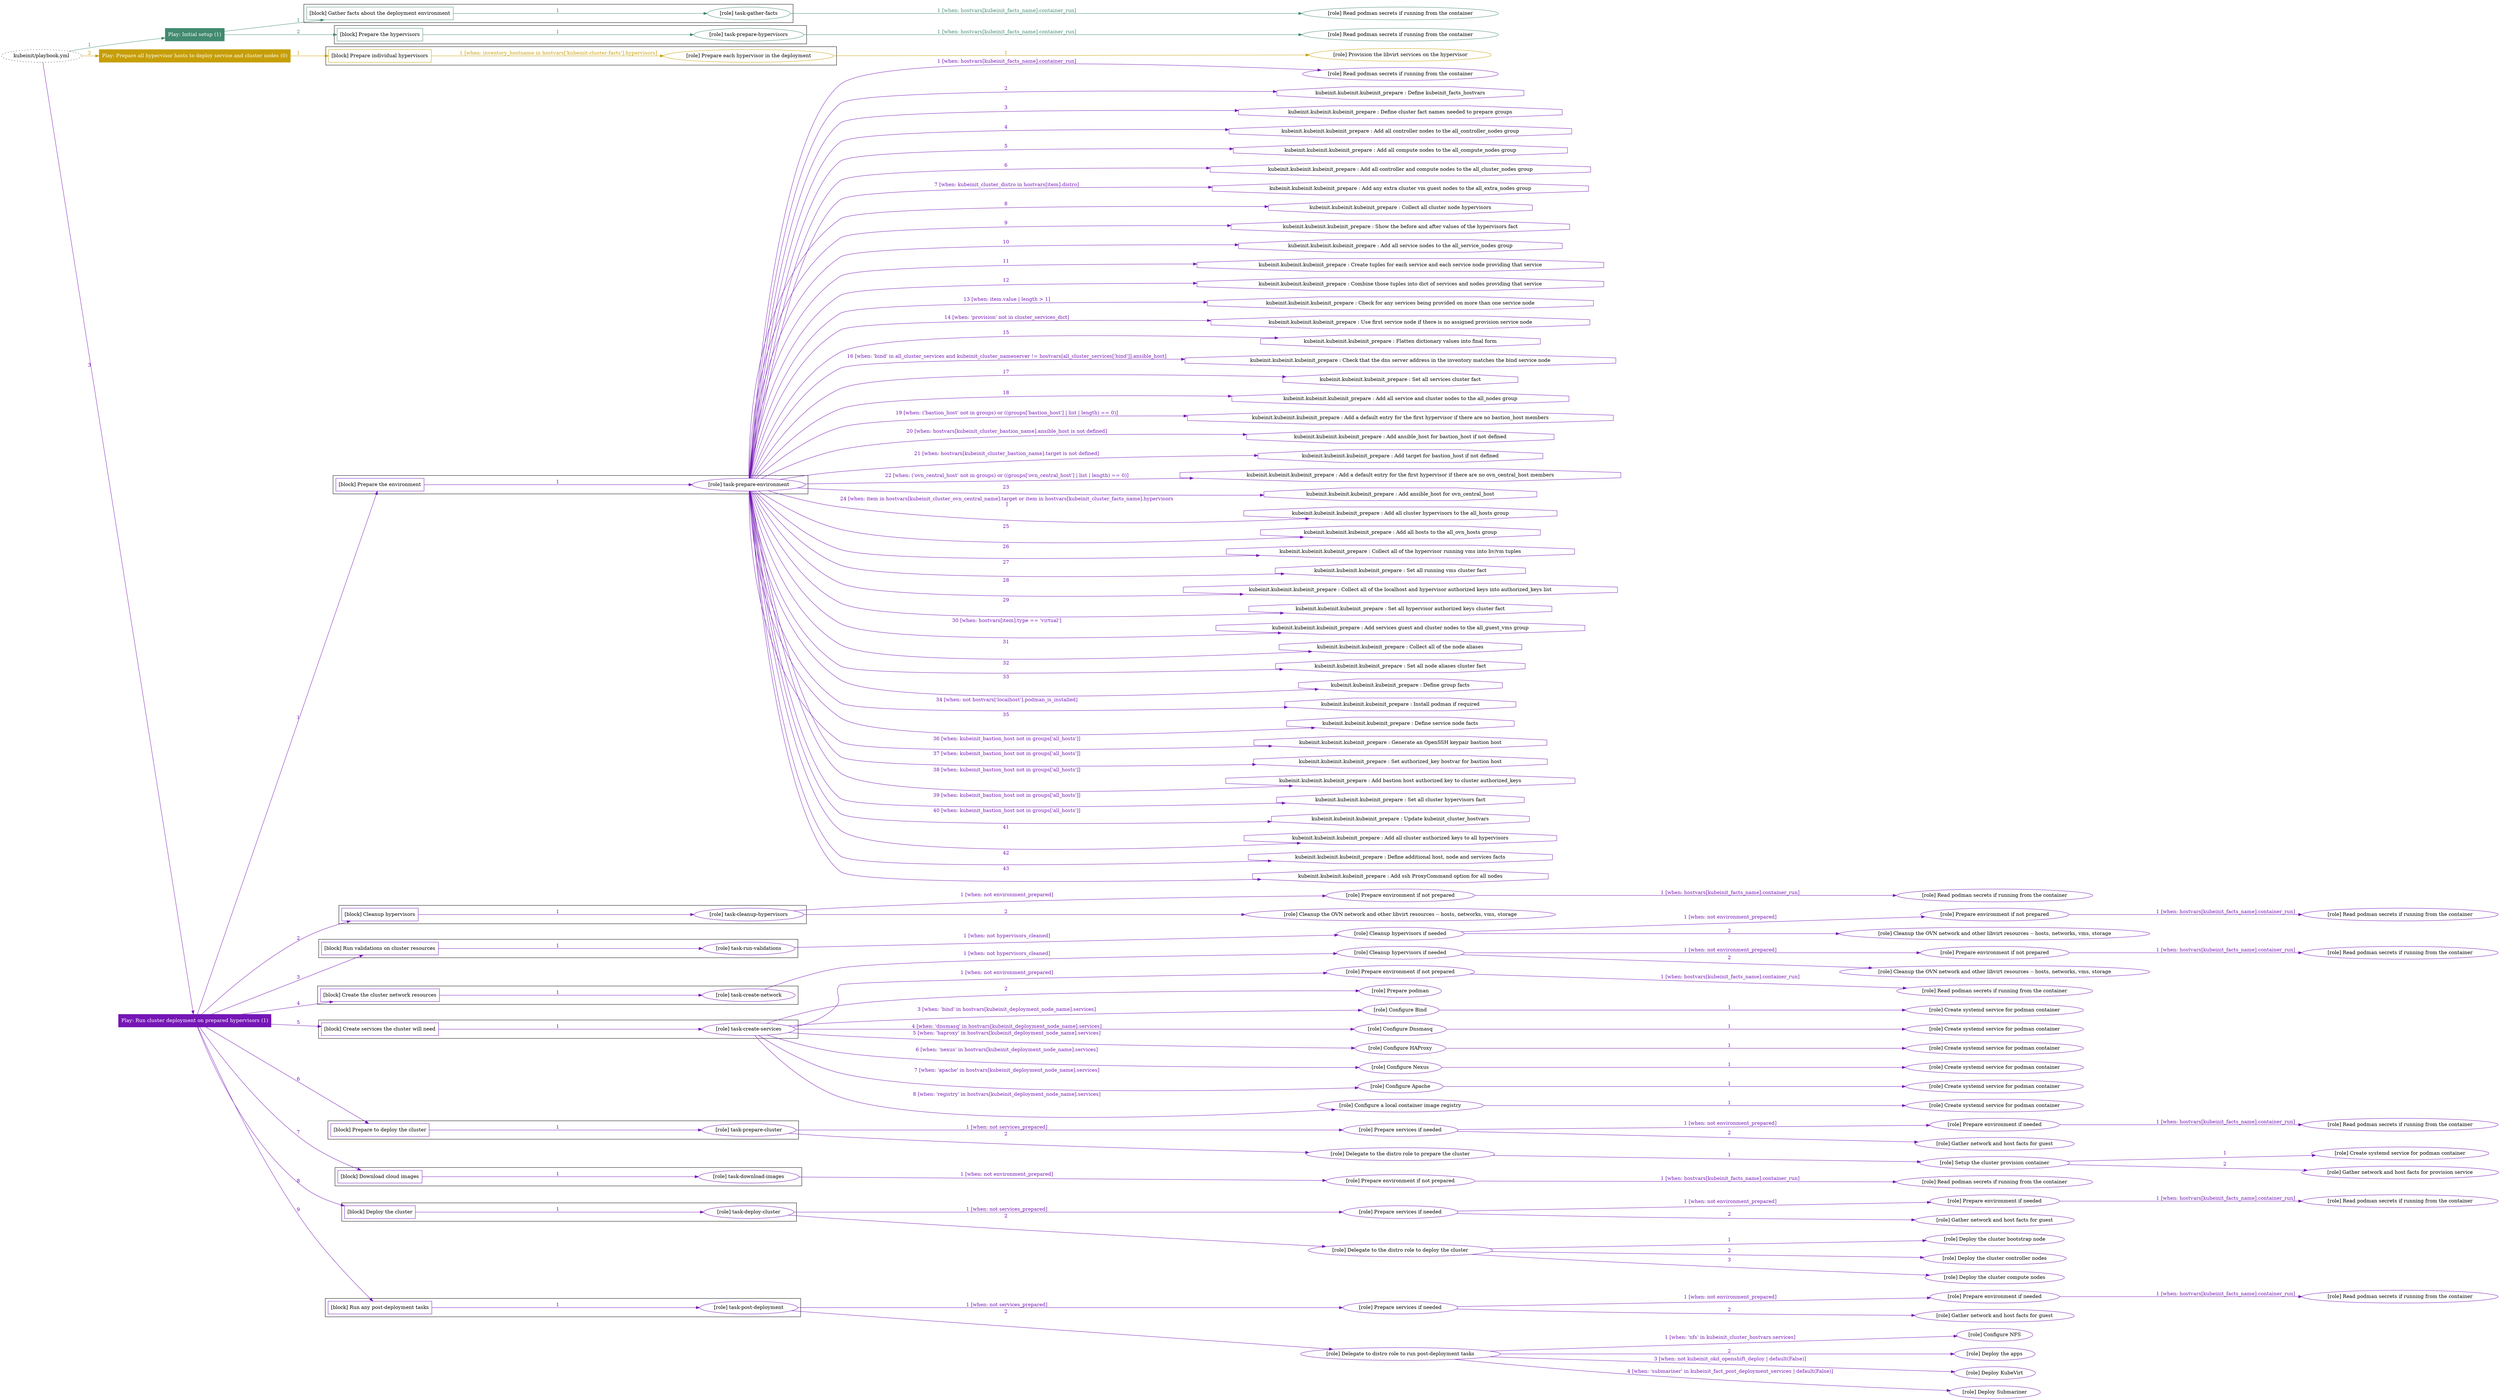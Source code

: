 digraph {
	graph [concentrate=true ordering=in rankdir=LR ratio=fill]
	edge [esep=5 sep=10]
	"kubeinit/playbook.yml" [id=root_node style=dotted]
	play_ccdac70e [label="Play: Initial setup (1)" color="#428a70" fontcolor="#ffffff" id=play_ccdac70e shape=box style=filled tooltip=localhost]
	"kubeinit/playbook.yml" -> play_ccdac70e [label="1 " color="#428a70" fontcolor="#428a70" id=edge_5f9ef66a labeltooltip="1 " tooltip="1 "]
	subgraph "Read podman secrets if running from the container" {
		role_5b084bc9 [label="[role] Read podman secrets if running from the container" color="#428a70" id=role_5b084bc9 tooltip="Read podman secrets if running from the container"]
	}
	subgraph "task-gather-facts" {
		role_774c6b91 [label="[role] task-gather-facts" color="#428a70" id=role_774c6b91 tooltip="task-gather-facts"]
		role_774c6b91 -> role_5b084bc9 [label="1 [when: hostvars[kubeinit_facts_name].container_run]" color="#428a70" fontcolor="#428a70" id=edge_6d11916b labeltooltip="1 [when: hostvars[kubeinit_facts_name].container_run]" tooltip="1 [when: hostvars[kubeinit_facts_name].container_run]"]
	}
	subgraph "Read podman secrets if running from the container" {
		role_bf497637 [label="[role] Read podman secrets if running from the container" color="#428a70" id=role_bf497637 tooltip="Read podman secrets if running from the container"]
	}
	subgraph "task-prepare-hypervisors" {
		role_8b970a85 [label="[role] task-prepare-hypervisors" color="#428a70" id=role_8b970a85 tooltip="task-prepare-hypervisors"]
		role_8b970a85 -> role_bf497637 [label="1 [when: hostvars[kubeinit_facts_name].container_run]" color="#428a70" fontcolor="#428a70" id=edge_df23e101 labeltooltip="1 [when: hostvars[kubeinit_facts_name].container_run]" tooltip="1 [when: hostvars[kubeinit_facts_name].container_run]"]
	}
	subgraph "Play: Initial setup (1)" {
		play_ccdac70e -> block_8cf153e4 [label=1 color="#428a70" fontcolor="#428a70" id=edge_3c7016a6 labeltooltip=1 tooltip=1]
		subgraph cluster_block_8cf153e4 {
			block_8cf153e4 [label="[block] Gather facts about the deployment environment" color="#428a70" id=block_8cf153e4 labeltooltip="Gather facts about the deployment environment" shape=box tooltip="Gather facts about the deployment environment"]
			block_8cf153e4 -> role_774c6b91 [label="1 " color="#428a70" fontcolor="#428a70" id=edge_c8ca9dd4 labeltooltip="1 " tooltip="1 "]
		}
		play_ccdac70e -> block_c50955de [label=2 color="#428a70" fontcolor="#428a70" id=edge_c799434d labeltooltip=2 tooltip=2]
		subgraph cluster_block_c50955de {
			block_c50955de [label="[block] Prepare the hypervisors" color="#428a70" id=block_c50955de labeltooltip="Prepare the hypervisors" shape=box tooltip="Prepare the hypervisors"]
			block_c50955de -> role_8b970a85 [label="1 " color="#428a70" fontcolor="#428a70" id=edge_cde85db4 labeltooltip="1 " tooltip="1 "]
		}
	}
	play_4d7fdc31 [label="Play: Prepare all hypervisor hosts to deploy service and cluster nodes (0)" color="#c69e06" fontcolor="#ffffff" id=play_4d7fdc31 shape=box style=filled tooltip="Play: Prepare all hypervisor hosts to deploy service and cluster nodes (0)"]
	"kubeinit/playbook.yml" -> play_4d7fdc31 [label="2 " color="#c69e06" fontcolor="#c69e06" id=edge_0027b3a8 labeltooltip="2 " tooltip="2 "]
	subgraph "Provision the libvirt services on the hypervisor" {
		role_8ccca226 [label="[role] Provision the libvirt services on the hypervisor" color="#c69e06" id=role_8ccca226 tooltip="Provision the libvirt services on the hypervisor"]
	}
	subgraph "Prepare each hypervisor in the deployment" {
		role_8715d4d7 [label="[role] Prepare each hypervisor in the deployment" color="#c69e06" id=role_8715d4d7 tooltip="Prepare each hypervisor in the deployment"]
		role_8715d4d7 -> role_8ccca226 [label="1 " color="#c69e06" fontcolor="#c69e06" id=edge_ba359448 labeltooltip="1 " tooltip="1 "]
	}
	subgraph "Play: Prepare all hypervisor hosts to deploy service and cluster nodes (0)" {
		play_4d7fdc31 -> block_18ecdc31 [label=1 color="#c69e06" fontcolor="#c69e06" id=edge_4949d15d labeltooltip=1 tooltip=1]
		subgraph cluster_block_18ecdc31 {
			block_18ecdc31 [label="[block] Prepare individual hypervisors" color="#c69e06" id=block_18ecdc31 labeltooltip="Prepare individual hypervisors" shape=box tooltip="Prepare individual hypervisors"]
			block_18ecdc31 -> role_8715d4d7 [label="1 [when: inventory_hostname in hostvars['kubeinit-cluster-facts'].hypervisors]" color="#c69e06" fontcolor="#c69e06" id=edge_9d06fac8 labeltooltip="1 [when: inventory_hostname in hostvars['kubeinit-cluster-facts'].hypervisors]" tooltip="1 [when: inventory_hostname in hostvars['kubeinit-cluster-facts'].hypervisors]"]
		}
	}
	play_2c8d9dd9 [label="Play: Run cluster deployment on prepared hypervisors (1)" color="#7516b6" fontcolor="#ffffff" id=play_2c8d9dd9 shape=box style=filled tooltip=localhost]
	"kubeinit/playbook.yml" -> play_2c8d9dd9 [label="3 " color="#7516b6" fontcolor="#7516b6" id=edge_3374265d labeltooltip="3 " tooltip="3 "]
	subgraph "Read podman secrets if running from the container" {
		role_839e2fdd [label="[role] Read podman secrets if running from the container" color="#7516b6" id=role_839e2fdd tooltip="Read podman secrets if running from the container"]
	}
	subgraph "task-prepare-environment" {
		role_0470ea0d [label="[role] task-prepare-environment" color="#7516b6" id=role_0470ea0d tooltip="task-prepare-environment"]
		role_0470ea0d -> role_839e2fdd [label="1 [when: hostvars[kubeinit_facts_name].container_run]" color="#7516b6" fontcolor="#7516b6" id=edge_1dbf0162 labeltooltip="1 [when: hostvars[kubeinit_facts_name].container_run]" tooltip="1 [when: hostvars[kubeinit_facts_name].container_run]"]
		task_658e4a2a [label="kubeinit.kubeinit.kubeinit_prepare : Define kubeinit_facts_hostvars" color="#7516b6" id=task_658e4a2a shape=octagon tooltip="kubeinit.kubeinit.kubeinit_prepare : Define kubeinit_facts_hostvars"]
		role_0470ea0d -> task_658e4a2a [label="2 " color="#7516b6" fontcolor="#7516b6" id=edge_a2a51970 labeltooltip="2 " tooltip="2 "]
		task_94a77a22 [label="kubeinit.kubeinit.kubeinit_prepare : Define cluster fact names needed to prepare groups" color="#7516b6" id=task_94a77a22 shape=octagon tooltip="kubeinit.kubeinit.kubeinit_prepare : Define cluster fact names needed to prepare groups"]
		role_0470ea0d -> task_94a77a22 [label="3 " color="#7516b6" fontcolor="#7516b6" id=edge_15b29cb2 labeltooltip="3 " tooltip="3 "]
		task_833c90ea [label="kubeinit.kubeinit.kubeinit_prepare : Add all controller nodes to the all_controller_nodes group" color="#7516b6" id=task_833c90ea shape=octagon tooltip="kubeinit.kubeinit.kubeinit_prepare : Add all controller nodes to the all_controller_nodes group"]
		role_0470ea0d -> task_833c90ea [label="4 " color="#7516b6" fontcolor="#7516b6" id=edge_596be2fd labeltooltip="4 " tooltip="4 "]
		task_ad087285 [label="kubeinit.kubeinit.kubeinit_prepare : Add all compute nodes to the all_compute_nodes group" color="#7516b6" id=task_ad087285 shape=octagon tooltip="kubeinit.kubeinit.kubeinit_prepare : Add all compute nodes to the all_compute_nodes group"]
		role_0470ea0d -> task_ad087285 [label="5 " color="#7516b6" fontcolor="#7516b6" id=edge_d2f8b372 labeltooltip="5 " tooltip="5 "]
		task_ebadb9e3 [label="kubeinit.kubeinit.kubeinit_prepare : Add all controller and compute nodes to the all_cluster_nodes group" color="#7516b6" id=task_ebadb9e3 shape=octagon tooltip="kubeinit.kubeinit.kubeinit_prepare : Add all controller and compute nodes to the all_cluster_nodes group"]
		role_0470ea0d -> task_ebadb9e3 [label="6 " color="#7516b6" fontcolor="#7516b6" id=edge_5e70f54c labeltooltip="6 " tooltip="6 "]
		task_29f7f96f [label="kubeinit.kubeinit.kubeinit_prepare : Add any extra cluster vm guest nodes to the all_extra_nodes group" color="#7516b6" id=task_29f7f96f shape=octagon tooltip="kubeinit.kubeinit.kubeinit_prepare : Add any extra cluster vm guest nodes to the all_extra_nodes group"]
		role_0470ea0d -> task_29f7f96f [label="7 [when: kubeinit_cluster_distro in hostvars[item].distro]" color="#7516b6" fontcolor="#7516b6" id=edge_d0288f34 labeltooltip="7 [when: kubeinit_cluster_distro in hostvars[item].distro]" tooltip="7 [when: kubeinit_cluster_distro in hostvars[item].distro]"]
		task_0a492e36 [label="kubeinit.kubeinit.kubeinit_prepare : Collect all cluster node hypervisors" color="#7516b6" id=task_0a492e36 shape=octagon tooltip="kubeinit.kubeinit.kubeinit_prepare : Collect all cluster node hypervisors"]
		role_0470ea0d -> task_0a492e36 [label="8 " color="#7516b6" fontcolor="#7516b6" id=edge_0b7286b3 labeltooltip="8 " tooltip="8 "]
		task_bc294a45 [label="kubeinit.kubeinit.kubeinit_prepare : Show the before and after values of the hypervisors fact" color="#7516b6" id=task_bc294a45 shape=octagon tooltip="kubeinit.kubeinit.kubeinit_prepare : Show the before and after values of the hypervisors fact"]
		role_0470ea0d -> task_bc294a45 [label="9 " color="#7516b6" fontcolor="#7516b6" id=edge_e624fcca labeltooltip="9 " tooltip="9 "]
		task_02129320 [label="kubeinit.kubeinit.kubeinit_prepare : Add all service nodes to the all_service_nodes group" color="#7516b6" id=task_02129320 shape=octagon tooltip="kubeinit.kubeinit.kubeinit_prepare : Add all service nodes to the all_service_nodes group"]
		role_0470ea0d -> task_02129320 [label="10 " color="#7516b6" fontcolor="#7516b6" id=edge_3aa5408b labeltooltip="10 " tooltip="10 "]
		task_0778bef5 [label="kubeinit.kubeinit.kubeinit_prepare : Create tuples for each service and each service node providing that service" color="#7516b6" id=task_0778bef5 shape=octagon tooltip="kubeinit.kubeinit.kubeinit_prepare : Create tuples for each service and each service node providing that service"]
		role_0470ea0d -> task_0778bef5 [label="11 " color="#7516b6" fontcolor="#7516b6" id=edge_41ce27bb labeltooltip="11 " tooltip="11 "]
		task_29f9996b [label="kubeinit.kubeinit.kubeinit_prepare : Combine those tuples into dict of services and nodes providing that service" color="#7516b6" id=task_29f9996b shape=octagon tooltip="kubeinit.kubeinit.kubeinit_prepare : Combine those tuples into dict of services and nodes providing that service"]
		role_0470ea0d -> task_29f9996b [label="12 " color="#7516b6" fontcolor="#7516b6" id=edge_4430df43 labeltooltip="12 " tooltip="12 "]
		task_07774fbb [label="kubeinit.kubeinit.kubeinit_prepare : Check for any services being provided on more than one service node" color="#7516b6" id=task_07774fbb shape=octagon tooltip="kubeinit.kubeinit.kubeinit_prepare : Check for any services being provided on more than one service node"]
		role_0470ea0d -> task_07774fbb [label="13 [when: item.value | length > 1]" color="#7516b6" fontcolor="#7516b6" id=edge_3d2cd4ff labeltooltip="13 [when: item.value | length > 1]" tooltip="13 [when: item.value | length > 1]"]
		task_cc23b057 [label="kubeinit.kubeinit.kubeinit_prepare : Use first service node if there is no assigned provision service node" color="#7516b6" id=task_cc23b057 shape=octagon tooltip="kubeinit.kubeinit.kubeinit_prepare : Use first service node if there is no assigned provision service node"]
		role_0470ea0d -> task_cc23b057 [label="14 [when: 'provision' not in cluster_services_dict]" color="#7516b6" fontcolor="#7516b6" id=edge_9a6fe68f labeltooltip="14 [when: 'provision' not in cluster_services_dict]" tooltip="14 [when: 'provision' not in cluster_services_dict]"]
		task_fb47528c [label="kubeinit.kubeinit.kubeinit_prepare : Flatten dictionary values into final form" color="#7516b6" id=task_fb47528c shape=octagon tooltip="kubeinit.kubeinit.kubeinit_prepare : Flatten dictionary values into final form"]
		role_0470ea0d -> task_fb47528c [label="15 " color="#7516b6" fontcolor="#7516b6" id=edge_e9c5b65b labeltooltip="15 " tooltip="15 "]
		task_1f866080 [label="kubeinit.kubeinit.kubeinit_prepare : Check that the dns server address in the inventory matches the bind service node" color="#7516b6" id=task_1f866080 shape=octagon tooltip="kubeinit.kubeinit.kubeinit_prepare : Check that the dns server address in the inventory matches the bind service node"]
		role_0470ea0d -> task_1f866080 [label="16 [when: 'bind' in all_cluster_services and kubeinit_cluster_nameserver != hostvars[all_cluster_services['bind']].ansible_host]" color="#7516b6" fontcolor="#7516b6" id=edge_6d25227f labeltooltip="16 [when: 'bind' in all_cluster_services and kubeinit_cluster_nameserver != hostvars[all_cluster_services['bind']].ansible_host]" tooltip="16 [when: 'bind' in all_cluster_services and kubeinit_cluster_nameserver != hostvars[all_cluster_services['bind']].ansible_host]"]
		task_31825c13 [label="kubeinit.kubeinit.kubeinit_prepare : Set all services cluster fact" color="#7516b6" id=task_31825c13 shape=octagon tooltip="kubeinit.kubeinit.kubeinit_prepare : Set all services cluster fact"]
		role_0470ea0d -> task_31825c13 [label="17 " color="#7516b6" fontcolor="#7516b6" id=edge_c60479f4 labeltooltip="17 " tooltip="17 "]
		task_84c1877c [label="kubeinit.kubeinit.kubeinit_prepare : Add all service and cluster nodes to the all_nodes group" color="#7516b6" id=task_84c1877c shape=octagon tooltip="kubeinit.kubeinit.kubeinit_prepare : Add all service and cluster nodes to the all_nodes group"]
		role_0470ea0d -> task_84c1877c [label="18 " color="#7516b6" fontcolor="#7516b6" id=edge_66fc623c labeltooltip="18 " tooltip="18 "]
		task_739708f6 [label="kubeinit.kubeinit.kubeinit_prepare : Add a default entry for the first hypervisor if there are no bastion_host members" color="#7516b6" id=task_739708f6 shape=octagon tooltip="kubeinit.kubeinit.kubeinit_prepare : Add a default entry for the first hypervisor if there are no bastion_host members"]
		role_0470ea0d -> task_739708f6 [label="19 [when: ('bastion_host' not in groups) or ((groups['bastion_host'] | list | length) == 0)]" color="#7516b6" fontcolor="#7516b6" id=edge_d06a5495 labeltooltip="19 [when: ('bastion_host' not in groups) or ((groups['bastion_host'] | list | length) == 0)]" tooltip="19 [when: ('bastion_host' not in groups) or ((groups['bastion_host'] | list | length) == 0)]"]
		task_48ebbcae [label="kubeinit.kubeinit.kubeinit_prepare : Add ansible_host for bastion_host if not defined" color="#7516b6" id=task_48ebbcae shape=octagon tooltip="kubeinit.kubeinit.kubeinit_prepare : Add ansible_host for bastion_host if not defined"]
		role_0470ea0d -> task_48ebbcae [label="20 [when: hostvars[kubeinit_cluster_bastion_name].ansible_host is not defined]" color="#7516b6" fontcolor="#7516b6" id=edge_9b198d3b labeltooltip="20 [when: hostvars[kubeinit_cluster_bastion_name].ansible_host is not defined]" tooltip="20 [when: hostvars[kubeinit_cluster_bastion_name].ansible_host is not defined]"]
		task_6498b952 [label="kubeinit.kubeinit.kubeinit_prepare : Add target for bastion_host if not defined" color="#7516b6" id=task_6498b952 shape=octagon tooltip="kubeinit.kubeinit.kubeinit_prepare : Add target for bastion_host if not defined"]
		role_0470ea0d -> task_6498b952 [label="21 [when: hostvars[kubeinit_cluster_bastion_name].target is not defined]" color="#7516b6" fontcolor="#7516b6" id=edge_a78ef1c8 labeltooltip="21 [when: hostvars[kubeinit_cluster_bastion_name].target is not defined]" tooltip="21 [when: hostvars[kubeinit_cluster_bastion_name].target is not defined]"]
		task_d9c74d9c [label="kubeinit.kubeinit.kubeinit_prepare : Add a default entry for the first hypervisor if there are no ovn_central_host members" color="#7516b6" id=task_d9c74d9c shape=octagon tooltip="kubeinit.kubeinit.kubeinit_prepare : Add a default entry for the first hypervisor if there are no ovn_central_host members"]
		role_0470ea0d -> task_d9c74d9c [label="22 [when: ('ovn_central_host' not in groups) or ((groups['ovn_central_host'] | list | length) == 0)]" color="#7516b6" fontcolor="#7516b6" id=edge_20583868 labeltooltip="22 [when: ('ovn_central_host' not in groups) or ((groups['ovn_central_host'] | list | length) == 0)]" tooltip="22 [when: ('ovn_central_host' not in groups) or ((groups['ovn_central_host'] | list | length) == 0)]"]
		task_1d0e1413 [label="kubeinit.kubeinit.kubeinit_prepare : Add ansible_host for ovn_central_host" color="#7516b6" id=task_1d0e1413 shape=octagon tooltip="kubeinit.kubeinit.kubeinit_prepare : Add ansible_host for ovn_central_host"]
		role_0470ea0d -> task_1d0e1413 [label="23 " color="#7516b6" fontcolor="#7516b6" id=edge_6673e25a labeltooltip="23 " tooltip="23 "]
		task_80c8ba54 [label="kubeinit.kubeinit.kubeinit_prepare : Add all cluster hypervisors to the all_hosts group" color="#7516b6" id=task_80c8ba54 shape=octagon tooltip="kubeinit.kubeinit.kubeinit_prepare : Add all cluster hypervisors to the all_hosts group"]
		role_0470ea0d -> task_80c8ba54 [label="24 [when: item in hostvars[kubeinit_cluster_ovn_central_name].target or item in hostvars[kubeinit_cluster_facts_name].hypervisors
]" color="#7516b6" fontcolor="#7516b6" id=edge_a9e328ec labeltooltip="24 [when: item in hostvars[kubeinit_cluster_ovn_central_name].target or item in hostvars[kubeinit_cluster_facts_name].hypervisors
]" tooltip="24 [when: item in hostvars[kubeinit_cluster_ovn_central_name].target or item in hostvars[kubeinit_cluster_facts_name].hypervisors
]"]
		task_be54091b [label="kubeinit.kubeinit.kubeinit_prepare : Add all hosts to the all_ovn_hosts group" color="#7516b6" id=task_be54091b shape=octagon tooltip="kubeinit.kubeinit.kubeinit_prepare : Add all hosts to the all_ovn_hosts group"]
		role_0470ea0d -> task_be54091b [label="25 " color="#7516b6" fontcolor="#7516b6" id=edge_c3e234d2 labeltooltip="25 " tooltip="25 "]
		task_4ef422bc [label="kubeinit.kubeinit.kubeinit_prepare : Collect all of the hypervisor running vms into hv/vm tuples" color="#7516b6" id=task_4ef422bc shape=octagon tooltip="kubeinit.kubeinit.kubeinit_prepare : Collect all of the hypervisor running vms into hv/vm tuples"]
		role_0470ea0d -> task_4ef422bc [label="26 " color="#7516b6" fontcolor="#7516b6" id=edge_7186c569 labeltooltip="26 " tooltip="26 "]
		task_3b65de41 [label="kubeinit.kubeinit.kubeinit_prepare : Set all running vms cluster fact" color="#7516b6" id=task_3b65de41 shape=octagon tooltip="kubeinit.kubeinit.kubeinit_prepare : Set all running vms cluster fact"]
		role_0470ea0d -> task_3b65de41 [label="27 " color="#7516b6" fontcolor="#7516b6" id=edge_01c230f5 labeltooltip="27 " tooltip="27 "]
		task_03c58361 [label="kubeinit.kubeinit.kubeinit_prepare : Collect all of the localhost and hypervisor authorized keys into authorized_keys list" color="#7516b6" id=task_03c58361 shape=octagon tooltip="kubeinit.kubeinit.kubeinit_prepare : Collect all of the localhost and hypervisor authorized keys into authorized_keys list"]
		role_0470ea0d -> task_03c58361 [label="28 " color="#7516b6" fontcolor="#7516b6" id=edge_0c80813b labeltooltip="28 " tooltip="28 "]
		task_0acc082e [label="kubeinit.kubeinit.kubeinit_prepare : Set all hypervisor authorized keys cluster fact" color="#7516b6" id=task_0acc082e shape=octagon tooltip="kubeinit.kubeinit.kubeinit_prepare : Set all hypervisor authorized keys cluster fact"]
		role_0470ea0d -> task_0acc082e [label="29 " color="#7516b6" fontcolor="#7516b6" id=edge_3f6c4915 labeltooltip="29 " tooltip="29 "]
		task_6daf0929 [label="kubeinit.kubeinit.kubeinit_prepare : Add services guest and cluster nodes to the all_guest_vms group" color="#7516b6" id=task_6daf0929 shape=octagon tooltip="kubeinit.kubeinit.kubeinit_prepare : Add services guest and cluster nodes to the all_guest_vms group"]
		role_0470ea0d -> task_6daf0929 [label="30 [when: hostvars[item].type == 'virtual']" color="#7516b6" fontcolor="#7516b6" id=edge_9ee5ed29 labeltooltip="30 [when: hostvars[item].type == 'virtual']" tooltip="30 [when: hostvars[item].type == 'virtual']"]
		task_4a1a1c7a [label="kubeinit.kubeinit.kubeinit_prepare : Collect all of the node aliases" color="#7516b6" id=task_4a1a1c7a shape=octagon tooltip="kubeinit.kubeinit.kubeinit_prepare : Collect all of the node aliases"]
		role_0470ea0d -> task_4a1a1c7a [label="31 " color="#7516b6" fontcolor="#7516b6" id=edge_01378a2b labeltooltip="31 " tooltip="31 "]
		task_19a89b14 [label="kubeinit.kubeinit.kubeinit_prepare : Set all node aliases cluster fact" color="#7516b6" id=task_19a89b14 shape=octagon tooltip="kubeinit.kubeinit.kubeinit_prepare : Set all node aliases cluster fact"]
		role_0470ea0d -> task_19a89b14 [label="32 " color="#7516b6" fontcolor="#7516b6" id=edge_18272ceb labeltooltip="32 " tooltip="32 "]
		task_e80bf446 [label="kubeinit.kubeinit.kubeinit_prepare : Define group facts" color="#7516b6" id=task_e80bf446 shape=octagon tooltip="kubeinit.kubeinit.kubeinit_prepare : Define group facts"]
		role_0470ea0d -> task_e80bf446 [label="33 " color="#7516b6" fontcolor="#7516b6" id=edge_6d3f3021 labeltooltip="33 " tooltip="33 "]
		task_abf2db83 [label="kubeinit.kubeinit.kubeinit_prepare : Install podman if required" color="#7516b6" id=task_abf2db83 shape=octagon tooltip="kubeinit.kubeinit.kubeinit_prepare : Install podman if required"]
		role_0470ea0d -> task_abf2db83 [label="34 [when: not hostvars['localhost'].podman_is_installed]" color="#7516b6" fontcolor="#7516b6" id=edge_9de53a5b labeltooltip="34 [when: not hostvars['localhost'].podman_is_installed]" tooltip="34 [when: not hostvars['localhost'].podman_is_installed]"]
		task_59d0985b [label="kubeinit.kubeinit.kubeinit_prepare : Define service node facts" color="#7516b6" id=task_59d0985b shape=octagon tooltip="kubeinit.kubeinit.kubeinit_prepare : Define service node facts"]
		role_0470ea0d -> task_59d0985b [label="35 " color="#7516b6" fontcolor="#7516b6" id=edge_b0fe5660 labeltooltip="35 " tooltip="35 "]
		task_011a812d [label="kubeinit.kubeinit.kubeinit_prepare : Generate an OpenSSH keypair bastion host" color="#7516b6" id=task_011a812d shape=octagon tooltip="kubeinit.kubeinit.kubeinit_prepare : Generate an OpenSSH keypair bastion host"]
		role_0470ea0d -> task_011a812d [label="36 [when: kubeinit_bastion_host not in groups['all_hosts']]" color="#7516b6" fontcolor="#7516b6" id=edge_68f54b1b labeltooltip="36 [when: kubeinit_bastion_host not in groups['all_hosts']]" tooltip="36 [when: kubeinit_bastion_host not in groups['all_hosts']]"]
		task_207c109f [label="kubeinit.kubeinit.kubeinit_prepare : Set authorized_key hostvar for bastion host" color="#7516b6" id=task_207c109f shape=octagon tooltip="kubeinit.kubeinit.kubeinit_prepare : Set authorized_key hostvar for bastion host"]
		role_0470ea0d -> task_207c109f [label="37 [when: kubeinit_bastion_host not in groups['all_hosts']]" color="#7516b6" fontcolor="#7516b6" id=edge_191c3add labeltooltip="37 [when: kubeinit_bastion_host not in groups['all_hosts']]" tooltip="37 [when: kubeinit_bastion_host not in groups['all_hosts']]"]
		task_7513c99d [label="kubeinit.kubeinit.kubeinit_prepare : Add bastion host authorized key to cluster authorized_keys" color="#7516b6" id=task_7513c99d shape=octagon tooltip="kubeinit.kubeinit.kubeinit_prepare : Add bastion host authorized key to cluster authorized_keys"]
		role_0470ea0d -> task_7513c99d [label="38 [when: kubeinit_bastion_host not in groups['all_hosts']]" color="#7516b6" fontcolor="#7516b6" id=edge_a9ba156d labeltooltip="38 [when: kubeinit_bastion_host not in groups['all_hosts']]" tooltip="38 [when: kubeinit_bastion_host not in groups['all_hosts']]"]
		task_d1f6d37f [label="kubeinit.kubeinit.kubeinit_prepare : Set all cluster hypervisors fact" color="#7516b6" id=task_d1f6d37f shape=octagon tooltip="kubeinit.kubeinit.kubeinit_prepare : Set all cluster hypervisors fact"]
		role_0470ea0d -> task_d1f6d37f [label="39 [when: kubeinit_bastion_host not in groups['all_hosts']]" color="#7516b6" fontcolor="#7516b6" id=edge_67653610 labeltooltip="39 [when: kubeinit_bastion_host not in groups['all_hosts']]" tooltip="39 [when: kubeinit_bastion_host not in groups['all_hosts']]"]
		task_2e225bb4 [label="kubeinit.kubeinit.kubeinit_prepare : Update kubeinit_cluster_hostvars" color="#7516b6" id=task_2e225bb4 shape=octagon tooltip="kubeinit.kubeinit.kubeinit_prepare : Update kubeinit_cluster_hostvars"]
		role_0470ea0d -> task_2e225bb4 [label="40 [when: kubeinit_bastion_host not in groups['all_hosts']]" color="#7516b6" fontcolor="#7516b6" id=edge_d2dd08ec labeltooltip="40 [when: kubeinit_bastion_host not in groups['all_hosts']]" tooltip="40 [when: kubeinit_bastion_host not in groups['all_hosts']]"]
		task_4c544453 [label="kubeinit.kubeinit.kubeinit_prepare : Add all cluster authorized keys to all hypervisors" color="#7516b6" id=task_4c544453 shape=octagon tooltip="kubeinit.kubeinit.kubeinit_prepare : Add all cluster authorized keys to all hypervisors"]
		role_0470ea0d -> task_4c544453 [label="41 " color="#7516b6" fontcolor="#7516b6" id=edge_2cb519db labeltooltip="41 " tooltip="41 "]
		task_46c83725 [label="kubeinit.kubeinit.kubeinit_prepare : Define additional host, node and services facts" color="#7516b6" id=task_46c83725 shape=octagon tooltip="kubeinit.kubeinit.kubeinit_prepare : Define additional host, node and services facts"]
		role_0470ea0d -> task_46c83725 [label="42 " color="#7516b6" fontcolor="#7516b6" id=edge_cb12b23d labeltooltip="42 " tooltip="42 "]
		task_1b82bf2b [label="kubeinit.kubeinit.kubeinit_prepare : Add ssh ProxyCommand option for all nodes" color="#7516b6" id=task_1b82bf2b shape=octagon tooltip="kubeinit.kubeinit.kubeinit_prepare : Add ssh ProxyCommand option for all nodes"]
		role_0470ea0d -> task_1b82bf2b [label="43 " color="#7516b6" fontcolor="#7516b6" id=edge_5e891a78 labeltooltip="43 " tooltip="43 "]
	}
	subgraph "Read podman secrets if running from the container" {
		role_498cd8df [label="[role] Read podman secrets if running from the container" color="#7516b6" id=role_498cd8df tooltip="Read podman secrets if running from the container"]
	}
	subgraph "Prepare environment if not prepared" {
		role_ed2faa0e [label="[role] Prepare environment if not prepared" color="#7516b6" id=role_ed2faa0e tooltip="Prepare environment if not prepared"]
		role_ed2faa0e -> role_498cd8df [label="1 [when: hostvars[kubeinit_facts_name].container_run]" color="#7516b6" fontcolor="#7516b6" id=edge_007842f1 labeltooltip="1 [when: hostvars[kubeinit_facts_name].container_run]" tooltip="1 [when: hostvars[kubeinit_facts_name].container_run]"]
	}
	subgraph "Cleanup the OVN network and other libvirt resources -- hosts, networks, vms, storage" {
		role_31de34dd [label="[role] Cleanup the OVN network and other libvirt resources -- hosts, networks, vms, storage" color="#7516b6" id=role_31de34dd tooltip="Cleanup the OVN network and other libvirt resources -- hosts, networks, vms, storage"]
	}
	subgraph "task-cleanup-hypervisors" {
		role_6b58eb3d [label="[role] task-cleanup-hypervisors" color="#7516b6" id=role_6b58eb3d tooltip="task-cleanup-hypervisors"]
		role_6b58eb3d -> role_ed2faa0e [label="1 [when: not environment_prepared]" color="#7516b6" fontcolor="#7516b6" id=edge_0e223ae2 labeltooltip="1 [when: not environment_prepared]" tooltip="1 [when: not environment_prepared]"]
		role_6b58eb3d -> role_31de34dd [label="2 " color="#7516b6" fontcolor="#7516b6" id=edge_db464b04 labeltooltip="2 " tooltip="2 "]
	}
	subgraph "Read podman secrets if running from the container" {
		role_b7c5c216 [label="[role] Read podman secrets if running from the container" color="#7516b6" id=role_b7c5c216 tooltip="Read podman secrets if running from the container"]
	}
	subgraph "Prepare environment if not prepared" {
		role_5749a658 [label="[role] Prepare environment if not prepared" color="#7516b6" id=role_5749a658 tooltip="Prepare environment if not prepared"]
		role_5749a658 -> role_b7c5c216 [label="1 [when: hostvars[kubeinit_facts_name].container_run]" color="#7516b6" fontcolor="#7516b6" id=edge_cb25ec9b labeltooltip="1 [when: hostvars[kubeinit_facts_name].container_run]" tooltip="1 [when: hostvars[kubeinit_facts_name].container_run]"]
	}
	subgraph "Cleanup the OVN network and other libvirt resources -- hosts, networks, vms, storage" {
		role_b19f47b6 [label="[role] Cleanup the OVN network and other libvirt resources -- hosts, networks, vms, storage" color="#7516b6" id=role_b19f47b6 tooltip="Cleanup the OVN network and other libvirt resources -- hosts, networks, vms, storage"]
	}
	subgraph "Cleanup hypervisors if needed" {
		role_57cf1718 [label="[role] Cleanup hypervisors if needed" color="#7516b6" id=role_57cf1718 tooltip="Cleanup hypervisors if needed"]
		role_57cf1718 -> role_5749a658 [label="1 [when: not environment_prepared]" color="#7516b6" fontcolor="#7516b6" id=edge_34c70ea6 labeltooltip="1 [when: not environment_prepared]" tooltip="1 [when: not environment_prepared]"]
		role_57cf1718 -> role_b19f47b6 [label="2 " color="#7516b6" fontcolor="#7516b6" id=edge_169d466f labeltooltip="2 " tooltip="2 "]
	}
	subgraph "task-run-validations" {
		role_e185eb0a [label="[role] task-run-validations" color="#7516b6" id=role_e185eb0a tooltip="task-run-validations"]
		role_e185eb0a -> role_57cf1718 [label="1 [when: not hypervisors_cleaned]" color="#7516b6" fontcolor="#7516b6" id=edge_60cabcb3 labeltooltip="1 [when: not hypervisors_cleaned]" tooltip="1 [when: not hypervisors_cleaned]"]
	}
	subgraph "Read podman secrets if running from the container" {
		role_f1b43db0 [label="[role] Read podman secrets if running from the container" color="#7516b6" id=role_f1b43db0 tooltip="Read podman secrets if running from the container"]
	}
	subgraph "Prepare environment if not prepared" {
		role_500d12bf [label="[role] Prepare environment if not prepared" color="#7516b6" id=role_500d12bf tooltip="Prepare environment if not prepared"]
		role_500d12bf -> role_f1b43db0 [label="1 [when: hostvars[kubeinit_facts_name].container_run]" color="#7516b6" fontcolor="#7516b6" id=edge_8fbb6d4e labeltooltip="1 [when: hostvars[kubeinit_facts_name].container_run]" tooltip="1 [when: hostvars[kubeinit_facts_name].container_run]"]
	}
	subgraph "Cleanup the OVN network and other libvirt resources -- hosts, networks, vms, storage" {
		role_79fa1209 [label="[role] Cleanup the OVN network and other libvirt resources -- hosts, networks, vms, storage" color="#7516b6" id=role_79fa1209 tooltip="Cleanup the OVN network and other libvirt resources -- hosts, networks, vms, storage"]
	}
	subgraph "Cleanup hypervisors if needed" {
		role_0b72b729 [label="[role] Cleanup hypervisors if needed" color="#7516b6" id=role_0b72b729 tooltip="Cleanup hypervisors if needed"]
		role_0b72b729 -> role_500d12bf [label="1 [when: not environment_prepared]" color="#7516b6" fontcolor="#7516b6" id=edge_84edae82 labeltooltip="1 [when: not environment_prepared]" tooltip="1 [when: not environment_prepared]"]
		role_0b72b729 -> role_79fa1209 [label="2 " color="#7516b6" fontcolor="#7516b6" id=edge_86d8fd45 labeltooltip="2 " tooltip="2 "]
	}
	subgraph "task-create-network" {
		role_f5ac9218 [label="[role] task-create-network" color="#7516b6" id=role_f5ac9218 tooltip="task-create-network"]
		role_f5ac9218 -> role_0b72b729 [label="1 [when: not hypervisors_cleaned]" color="#7516b6" fontcolor="#7516b6" id=edge_37de7303 labeltooltip="1 [when: not hypervisors_cleaned]" tooltip="1 [when: not hypervisors_cleaned]"]
	}
	subgraph "Read podman secrets if running from the container" {
		role_3d948d05 [label="[role] Read podman secrets if running from the container" color="#7516b6" id=role_3d948d05 tooltip="Read podman secrets if running from the container"]
	}
	subgraph "Prepare environment if not prepared" {
		role_9b21ffe1 [label="[role] Prepare environment if not prepared" color="#7516b6" id=role_9b21ffe1 tooltip="Prepare environment if not prepared"]
		role_9b21ffe1 -> role_3d948d05 [label="1 [when: hostvars[kubeinit_facts_name].container_run]" color="#7516b6" fontcolor="#7516b6" id=edge_d183563c labeltooltip="1 [when: hostvars[kubeinit_facts_name].container_run]" tooltip="1 [when: hostvars[kubeinit_facts_name].container_run]"]
	}
	subgraph "Prepare podman" {
		role_a2b0ede9 [label="[role] Prepare podman" color="#7516b6" id=role_a2b0ede9 tooltip="Prepare podman"]
	}
	subgraph "Create systemd service for podman container" {
		role_029b0a24 [label="[role] Create systemd service for podman container" color="#7516b6" id=role_029b0a24 tooltip="Create systemd service for podman container"]
	}
	subgraph "Configure Bind" {
		role_0e26fa9a [label="[role] Configure Bind" color="#7516b6" id=role_0e26fa9a tooltip="Configure Bind"]
		role_0e26fa9a -> role_029b0a24 [label="1 " color="#7516b6" fontcolor="#7516b6" id=edge_bb81ada7 labeltooltip="1 " tooltip="1 "]
	}
	subgraph "Create systemd service for podman container" {
		role_dcc65b9a [label="[role] Create systemd service for podman container" color="#7516b6" id=role_dcc65b9a tooltip="Create systemd service for podman container"]
	}
	subgraph "Configure Dnsmasq" {
		role_ef7fc67b [label="[role] Configure Dnsmasq" color="#7516b6" id=role_ef7fc67b tooltip="Configure Dnsmasq"]
		role_ef7fc67b -> role_dcc65b9a [label="1 " color="#7516b6" fontcolor="#7516b6" id=edge_90315133 labeltooltip="1 " tooltip="1 "]
	}
	subgraph "Create systemd service for podman container" {
		role_c7adeffe [label="[role] Create systemd service for podman container" color="#7516b6" id=role_c7adeffe tooltip="Create systemd service for podman container"]
	}
	subgraph "Configure HAProxy" {
		role_a3701427 [label="[role] Configure HAProxy" color="#7516b6" id=role_a3701427 tooltip="Configure HAProxy"]
		role_a3701427 -> role_c7adeffe [label="1 " color="#7516b6" fontcolor="#7516b6" id=edge_a5e2995d labeltooltip="1 " tooltip="1 "]
	}
	subgraph "Create systemd service for podman container" {
		role_2b085f33 [label="[role] Create systemd service for podman container" color="#7516b6" id=role_2b085f33 tooltip="Create systemd service for podman container"]
	}
	subgraph "Configure Nexus" {
		role_bba86524 [label="[role] Configure Nexus" color="#7516b6" id=role_bba86524 tooltip="Configure Nexus"]
		role_bba86524 -> role_2b085f33 [label="1 " color="#7516b6" fontcolor="#7516b6" id=edge_46a66d87 labeltooltip="1 " tooltip="1 "]
	}
	subgraph "Create systemd service for podman container" {
		role_b2ff7c12 [label="[role] Create systemd service for podman container" color="#7516b6" id=role_b2ff7c12 tooltip="Create systemd service for podman container"]
	}
	subgraph "Configure Apache" {
		role_bb401494 [label="[role] Configure Apache" color="#7516b6" id=role_bb401494 tooltip="Configure Apache"]
		role_bb401494 -> role_b2ff7c12 [label="1 " color="#7516b6" fontcolor="#7516b6" id=edge_27e1416d labeltooltip="1 " tooltip="1 "]
	}
	subgraph "Create systemd service for podman container" {
		role_75698cee [label="[role] Create systemd service for podman container" color="#7516b6" id=role_75698cee tooltip="Create systemd service for podman container"]
	}
	subgraph "Configure a local container image registry" {
		role_df5cafbe [label="[role] Configure a local container image registry" color="#7516b6" id=role_df5cafbe tooltip="Configure a local container image registry"]
		role_df5cafbe -> role_75698cee [label="1 " color="#7516b6" fontcolor="#7516b6" id=edge_fa47773b labeltooltip="1 " tooltip="1 "]
	}
	subgraph "task-create-services" {
		role_743ec343 [label="[role] task-create-services" color="#7516b6" id=role_743ec343 tooltip="task-create-services"]
		role_743ec343 -> role_9b21ffe1 [label="1 [when: not environment_prepared]" color="#7516b6" fontcolor="#7516b6" id=edge_5d5a6cc8 labeltooltip="1 [when: not environment_prepared]" tooltip="1 [when: not environment_prepared]"]
		role_743ec343 -> role_a2b0ede9 [label="2 " color="#7516b6" fontcolor="#7516b6" id=edge_aff2d0c4 labeltooltip="2 " tooltip="2 "]
		role_743ec343 -> role_0e26fa9a [label="3 [when: 'bind' in hostvars[kubeinit_deployment_node_name].services]" color="#7516b6" fontcolor="#7516b6" id=edge_6f39c8ca labeltooltip="3 [when: 'bind' in hostvars[kubeinit_deployment_node_name].services]" tooltip="3 [when: 'bind' in hostvars[kubeinit_deployment_node_name].services]"]
		role_743ec343 -> role_ef7fc67b [label="4 [when: 'dnsmasq' in hostvars[kubeinit_deployment_node_name].services]" color="#7516b6" fontcolor="#7516b6" id=edge_13efbcf1 labeltooltip="4 [when: 'dnsmasq' in hostvars[kubeinit_deployment_node_name].services]" tooltip="4 [when: 'dnsmasq' in hostvars[kubeinit_deployment_node_name].services]"]
		role_743ec343 -> role_a3701427 [label="5 [when: 'haproxy' in hostvars[kubeinit_deployment_node_name].services]" color="#7516b6" fontcolor="#7516b6" id=edge_50e47b6d labeltooltip="5 [when: 'haproxy' in hostvars[kubeinit_deployment_node_name].services]" tooltip="5 [when: 'haproxy' in hostvars[kubeinit_deployment_node_name].services]"]
		role_743ec343 -> role_bba86524 [label="6 [when: 'nexus' in hostvars[kubeinit_deployment_node_name].services]" color="#7516b6" fontcolor="#7516b6" id=edge_72391e1b labeltooltip="6 [when: 'nexus' in hostvars[kubeinit_deployment_node_name].services]" tooltip="6 [when: 'nexus' in hostvars[kubeinit_deployment_node_name].services]"]
		role_743ec343 -> role_bb401494 [label="7 [when: 'apache' in hostvars[kubeinit_deployment_node_name].services]" color="#7516b6" fontcolor="#7516b6" id=edge_d7a7ff7e labeltooltip="7 [when: 'apache' in hostvars[kubeinit_deployment_node_name].services]" tooltip="7 [when: 'apache' in hostvars[kubeinit_deployment_node_name].services]"]
		role_743ec343 -> role_df5cafbe [label="8 [when: 'registry' in hostvars[kubeinit_deployment_node_name].services]" color="#7516b6" fontcolor="#7516b6" id=edge_6945e7e3 labeltooltip="8 [when: 'registry' in hostvars[kubeinit_deployment_node_name].services]" tooltip="8 [when: 'registry' in hostvars[kubeinit_deployment_node_name].services]"]
	}
	subgraph "Read podman secrets if running from the container" {
		role_ff8b56c7 [label="[role] Read podman secrets if running from the container" color="#7516b6" id=role_ff8b56c7 tooltip="Read podman secrets if running from the container"]
	}
	subgraph "Prepare environment if needed" {
		role_81b48c2f [label="[role] Prepare environment if needed" color="#7516b6" id=role_81b48c2f tooltip="Prepare environment if needed"]
		role_81b48c2f -> role_ff8b56c7 [label="1 [when: hostvars[kubeinit_facts_name].container_run]" color="#7516b6" fontcolor="#7516b6" id=edge_fb638cc0 labeltooltip="1 [when: hostvars[kubeinit_facts_name].container_run]" tooltip="1 [when: hostvars[kubeinit_facts_name].container_run]"]
	}
	subgraph "Gather network and host facts for guest" {
		role_9c9c2540 [label="[role] Gather network and host facts for guest" color="#7516b6" id=role_9c9c2540 tooltip="Gather network and host facts for guest"]
	}
	subgraph "Prepare services if needed" {
		role_05f025ae [label="[role] Prepare services if needed" color="#7516b6" id=role_05f025ae tooltip="Prepare services if needed"]
		role_05f025ae -> role_81b48c2f [label="1 [when: not environment_prepared]" color="#7516b6" fontcolor="#7516b6" id=edge_a14de91d labeltooltip="1 [when: not environment_prepared]" tooltip="1 [when: not environment_prepared]"]
		role_05f025ae -> role_9c9c2540 [label="2 " color="#7516b6" fontcolor="#7516b6" id=edge_ca2f51ad labeltooltip="2 " tooltip="2 "]
	}
	subgraph "Create systemd service for podman container" {
		role_c4fad6fc [label="[role] Create systemd service for podman container" color="#7516b6" id=role_c4fad6fc tooltip="Create systemd service for podman container"]
	}
	subgraph "Gather network and host facts for provision service" {
		role_fbef2164 [label="[role] Gather network and host facts for provision service" color="#7516b6" id=role_fbef2164 tooltip="Gather network and host facts for provision service"]
	}
	subgraph "Setup the cluster provision container" {
		role_0d1b7c65 [label="[role] Setup the cluster provision container" color="#7516b6" id=role_0d1b7c65 tooltip="Setup the cluster provision container"]
		role_0d1b7c65 -> role_c4fad6fc [label="1 " color="#7516b6" fontcolor="#7516b6" id=edge_b5d28677 labeltooltip="1 " tooltip="1 "]
		role_0d1b7c65 -> role_fbef2164 [label="2 " color="#7516b6" fontcolor="#7516b6" id=edge_5b20c228 labeltooltip="2 " tooltip="2 "]
	}
	subgraph "Delegate to the distro role to prepare the cluster" {
		role_99515768 [label="[role] Delegate to the distro role to prepare the cluster" color="#7516b6" id=role_99515768 tooltip="Delegate to the distro role to prepare the cluster"]
		role_99515768 -> role_0d1b7c65 [label="1 " color="#7516b6" fontcolor="#7516b6" id=edge_57adbbb5 labeltooltip="1 " tooltip="1 "]
	}
	subgraph "task-prepare-cluster" {
		role_c6cb7e0c [label="[role] task-prepare-cluster" color="#7516b6" id=role_c6cb7e0c tooltip="task-prepare-cluster"]
		role_c6cb7e0c -> role_05f025ae [label="1 [when: not services_prepared]" color="#7516b6" fontcolor="#7516b6" id=edge_c24c613b labeltooltip="1 [when: not services_prepared]" tooltip="1 [when: not services_prepared]"]
		role_c6cb7e0c -> role_99515768 [label="2 " color="#7516b6" fontcolor="#7516b6" id=edge_f5c4e132 labeltooltip="2 " tooltip="2 "]
	}
	subgraph "Read podman secrets if running from the container" {
		role_7e1f1e18 [label="[role] Read podman secrets if running from the container" color="#7516b6" id=role_7e1f1e18 tooltip="Read podman secrets if running from the container"]
	}
	subgraph "Prepare environment if not prepared" {
		role_e75a2143 [label="[role] Prepare environment if not prepared" color="#7516b6" id=role_e75a2143 tooltip="Prepare environment if not prepared"]
		role_e75a2143 -> role_7e1f1e18 [label="1 [when: hostvars[kubeinit_facts_name].container_run]" color="#7516b6" fontcolor="#7516b6" id=edge_a5b45ced labeltooltip="1 [when: hostvars[kubeinit_facts_name].container_run]" tooltip="1 [when: hostvars[kubeinit_facts_name].container_run]"]
	}
	subgraph "task-download-images" {
		role_c3306b41 [label="[role] task-download-images" color="#7516b6" id=role_c3306b41 tooltip="task-download-images"]
		role_c3306b41 -> role_e75a2143 [label="1 [when: not environment_prepared]" color="#7516b6" fontcolor="#7516b6" id=edge_292aa8ee labeltooltip="1 [when: not environment_prepared]" tooltip="1 [when: not environment_prepared]"]
	}
	subgraph "Read podman secrets if running from the container" {
		role_1764a71b [label="[role] Read podman secrets if running from the container" color="#7516b6" id=role_1764a71b tooltip="Read podman secrets if running from the container"]
	}
	subgraph "Prepare environment if needed" {
		role_74292792 [label="[role] Prepare environment if needed" color="#7516b6" id=role_74292792 tooltip="Prepare environment if needed"]
		role_74292792 -> role_1764a71b [label="1 [when: hostvars[kubeinit_facts_name].container_run]" color="#7516b6" fontcolor="#7516b6" id=edge_b7d30b3a labeltooltip="1 [when: hostvars[kubeinit_facts_name].container_run]" tooltip="1 [when: hostvars[kubeinit_facts_name].container_run]"]
	}
	subgraph "Gather network and host facts for guest" {
		role_e1dc5dfc [label="[role] Gather network and host facts for guest" color="#7516b6" id=role_e1dc5dfc tooltip="Gather network and host facts for guest"]
	}
	subgraph "Prepare services if needed" {
		role_1cca6e02 [label="[role] Prepare services if needed" color="#7516b6" id=role_1cca6e02 tooltip="Prepare services if needed"]
		role_1cca6e02 -> role_74292792 [label="1 [when: not environment_prepared]" color="#7516b6" fontcolor="#7516b6" id=edge_b4319ae7 labeltooltip="1 [when: not environment_prepared]" tooltip="1 [when: not environment_prepared]"]
		role_1cca6e02 -> role_e1dc5dfc [label="2 " color="#7516b6" fontcolor="#7516b6" id=edge_fba6f4f8 labeltooltip="2 " tooltip="2 "]
	}
	subgraph "Deploy the cluster bootstrap node" {
		role_ede7f138 [label="[role] Deploy the cluster bootstrap node" color="#7516b6" id=role_ede7f138 tooltip="Deploy the cluster bootstrap node"]
	}
	subgraph "Deploy the cluster controller nodes" {
		role_97f02763 [label="[role] Deploy the cluster controller nodes" color="#7516b6" id=role_97f02763 tooltip="Deploy the cluster controller nodes"]
	}
	subgraph "Deploy the cluster compute nodes" {
		role_492b29f2 [label="[role] Deploy the cluster compute nodes" color="#7516b6" id=role_492b29f2 tooltip="Deploy the cluster compute nodes"]
	}
	subgraph "Delegate to the distro role to deploy the cluster" {
		role_80cd78a1 [label="[role] Delegate to the distro role to deploy the cluster" color="#7516b6" id=role_80cd78a1 tooltip="Delegate to the distro role to deploy the cluster"]
		role_80cd78a1 -> role_ede7f138 [label="1 " color="#7516b6" fontcolor="#7516b6" id=edge_36c8580b labeltooltip="1 " tooltip="1 "]
		role_80cd78a1 -> role_97f02763 [label="2 " color="#7516b6" fontcolor="#7516b6" id=edge_82ab7c6b labeltooltip="2 " tooltip="2 "]
		role_80cd78a1 -> role_492b29f2 [label="3 " color="#7516b6" fontcolor="#7516b6" id=edge_1494fbf0 labeltooltip="3 " tooltip="3 "]
	}
	subgraph "task-deploy-cluster" {
		role_cd4754af [label="[role] task-deploy-cluster" color="#7516b6" id=role_cd4754af tooltip="task-deploy-cluster"]
		role_cd4754af -> role_1cca6e02 [label="1 [when: not services_prepared]" color="#7516b6" fontcolor="#7516b6" id=edge_9e1e014a labeltooltip="1 [when: not services_prepared]" tooltip="1 [when: not services_prepared]"]
		role_cd4754af -> role_80cd78a1 [label="2 " color="#7516b6" fontcolor="#7516b6" id=edge_09cc46c6 labeltooltip="2 " tooltip="2 "]
	}
	subgraph "Read podman secrets if running from the container" {
		role_94563fec [label="[role] Read podman secrets if running from the container" color="#7516b6" id=role_94563fec tooltip="Read podman secrets if running from the container"]
	}
	subgraph "Prepare environment if needed" {
		role_26a07853 [label="[role] Prepare environment if needed" color="#7516b6" id=role_26a07853 tooltip="Prepare environment if needed"]
		role_26a07853 -> role_94563fec [label="1 [when: hostvars[kubeinit_facts_name].container_run]" color="#7516b6" fontcolor="#7516b6" id=edge_0771be3d labeltooltip="1 [when: hostvars[kubeinit_facts_name].container_run]" tooltip="1 [when: hostvars[kubeinit_facts_name].container_run]"]
	}
	subgraph "Gather network and host facts for guest" {
		role_38c780e8 [label="[role] Gather network and host facts for guest" color="#7516b6" id=role_38c780e8 tooltip="Gather network and host facts for guest"]
	}
	subgraph "Prepare services if needed" {
		role_6805b091 [label="[role] Prepare services if needed" color="#7516b6" id=role_6805b091 tooltip="Prepare services if needed"]
		role_6805b091 -> role_26a07853 [label="1 [when: not environment_prepared]" color="#7516b6" fontcolor="#7516b6" id=edge_5fefe6fb labeltooltip="1 [when: not environment_prepared]" tooltip="1 [when: not environment_prepared]"]
		role_6805b091 -> role_38c780e8 [label="2 " color="#7516b6" fontcolor="#7516b6" id=edge_aaee87f7 labeltooltip="2 " tooltip="2 "]
	}
	subgraph "Configure NFS" {
		role_b9a3ecbd [label="[role] Configure NFS" color="#7516b6" id=role_b9a3ecbd tooltip="Configure NFS"]
	}
	subgraph "Deploy the apps" {
		role_5c068ebc [label="[role] Deploy the apps" color="#7516b6" id=role_5c068ebc tooltip="Deploy the apps"]
	}
	subgraph "Deploy KubeVirt" {
		role_bba8652b [label="[role] Deploy KubeVirt" color="#7516b6" id=role_bba8652b tooltip="Deploy KubeVirt"]
	}
	subgraph "Deploy Submariner" {
		role_2053a032 [label="[role] Deploy Submariner" color="#7516b6" id=role_2053a032 tooltip="Deploy Submariner"]
	}
	subgraph "Delegate to distro role to run post-deployment tasks" {
		role_385b0d7a [label="[role] Delegate to distro role to run post-deployment tasks" color="#7516b6" id=role_385b0d7a tooltip="Delegate to distro role to run post-deployment tasks"]
		role_385b0d7a -> role_b9a3ecbd [label="1 [when: 'nfs' in kubeinit_cluster_hostvars.services]" color="#7516b6" fontcolor="#7516b6" id=edge_a1fcf1a8 labeltooltip="1 [when: 'nfs' in kubeinit_cluster_hostvars.services]" tooltip="1 [when: 'nfs' in kubeinit_cluster_hostvars.services]"]
		role_385b0d7a -> role_5c068ebc [label="2 " color="#7516b6" fontcolor="#7516b6" id=edge_9e767f60 labeltooltip="2 " tooltip="2 "]
		role_385b0d7a -> role_bba8652b [label="3 [when: not kubeinit_okd_openshift_deploy | default(False)]" color="#7516b6" fontcolor="#7516b6" id=edge_b9b1004a labeltooltip="3 [when: not kubeinit_okd_openshift_deploy | default(False)]" tooltip="3 [when: not kubeinit_okd_openshift_deploy | default(False)]"]
		role_385b0d7a -> role_2053a032 [label="4 [when: 'submariner' in kubeinit_fact_post_deployment_services | default(False)]" color="#7516b6" fontcolor="#7516b6" id=edge_2a43ef8a labeltooltip="4 [when: 'submariner' in kubeinit_fact_post_deployment_services | default(False)]" tooltip="4 [when: 'submariner' in kubeinit_fact_post_deployment_services | default(False)]"]
	}
	subgraph "task-post-deployment" {
		role_6aaa5f25 [label="[role] task-post-deployment" color="#7516b6" id=role_6aaa5f25 tooltip="task-post-deployment"]
		role_6aaa5f25 -> role_6805b091 [label="1 [when: not services_prepared]" color="#7516b6" fontcolor="#7516b6" id=edge_7a02c278 labeltooltip="1 [when: not services_prepared]" tooltip="1 [when: not services_prepared]"]
		role_6aaa5f25 -> role_385b0d7a [label="2 " color="#7516b6" fontcolor="#7516b6" id=edge_492ac294 labeltooltip="2 " tooltip="2 "]
	}
	subgraph "Play: Run cluster deployment on prepared hypervisors (1)" {
		play_2c8d9dd9 -> block_c2ae233e [label=1 color="#7516b6" fontcolor="#7516b6" id=edge_96b146cf labeltooltip=1 tooltip=1]
		subgraph cluster_block_c2ae233e {
			block_c2ae233e [label="[block] Prepare the environment" color="#7516b6" id=block_c2ae233e labeltooltip="Prepare the environment" shape=box tooltip="Prepare the environment"]
			block_c2ae233e -> role_0470ea0d [label="1 " color="#7516b6" fontcolor="#7516b6" id=edge_7abe157f labeltooltip="1 " tooltip="1 "]
		}
		play_2c8d9dd9 -> block_a85805da [label=2 color="#7516b6" fontcolor="#7516b6" id=edge_e84af2c0 labeltooltip=2 tooltip=2]
		subgraph cluster_block_a85805da {
			block_a85805da [label="[block] Cleanup hypervisors" color="#7516b6" id=block_a85805da labeltooltip="Cleanup hypervisors" shape=box tooltip="Cleanup hypervisors"]
			block_a85805da -> role_6b58eb3d [label="1 " color="#7516b6" fontcolor="#7516b6" id=edge_37cbf6fa labeltooltip="1 " tooltip="1 "]
		}
		play_2c8d9dd9 -> block_f1224a9c [label=3 color="#7516b6" fontcolor="#7516b6" id=edge_be7b0396 labeltooltip=3 tooltip=3]
		subgraph cluster_block_f1224a9c {
			block_f1224a9c [label="[block] Run validations on cluster resources" color="#7516b6" id=block_f1224a9c labeltooltip="Run validations on cluster resources" shape=box tooltip="Run validations on cluster resources"]
			block_f1224a9c -> role_e185eb0a [label="1 " color="#7516b6" fontcolor="#7516b6" id=edge_39307015 labeltooltip="1 " tooltip="1 "]
		}
		play_2c8d9dd9 -> block_e687cea3 [label=4 color="#7516b6" fontcolor="#7516b6" id=edge_4ab9d1c7 labeltooltip=4 tooltip=4]
		subgraph cluster_block_e687cea3 {
			block_e687cea3 [label="[block] Create the cluster network resources" color="#7516b6" id=block_e687cea3 labeltooltip="Create the cluster network resources" shape=box tooltip="Create the cluster network resources"]
			block_e687cea3 -> role_f5ac9218 [label="1 " color="#7516b6" fontcolor="#7516b6" id=edge_30d855e6 labeltooltip="1 " tooltip="1 "]
		}
		play_2c8d9dd9 -> block_c5ec5b10 [label=5 color="#7516b6" fontcolor="#7516b6" id=edge_8b09d013 labeltooltip=5 tooltip=5]
		subgraph cluster_block_c5ec5b10 {
			block_c5ec5b10 [label="[block] Create services the cluster will need" color="#7516b6" id=block_c5ec5b10 labeltooltip="Create services the cluster will need" shape=box tooltip="Create services the cluster will need"]
			block_c5ec5b10 -> role_743ec343 [label="1 " color="#7516b6" fontcolor="#7516b6" id=edge_6c12ee9d labeltooltip="1 " tooltip="1 "]
		}
		play_2c8d9dd9 -> block_5e3f137e [label=6 color="#7516b6" fontcolor="#7516b6" id=edge_8bd03cdb labeltooltip=6 tooltip=6]
		subgraph cluster_block_5e3f137e {
			block_5e3f137e [label="[block] Prepare to deploy the cluster" color="#7516b6" id=block_5e3f137e labeltooltip="Prepare to deploy the cluster" shape=box tooltip="Prepare to deploy the cluster"]
			block_5e3f137e -> role_c6cb7e0c [label="1 " color="#7516b6" fontcolor="#7516b6" id=edge_678f0e87 labeltooltip="1 " tooltip="1 "]
		}
		play_2c8d9dd9 -> block_ae30b893 [label=7 color="#7516b6" fontcolor="#7516b6" id=edge_9f08bc3c labeltooltip=7 tooltip=7]
		subgraph cluster_block_ae30b893 {
			block_ae30b893 [label="[block] Download cloud images" color="#7516b6" id=block_ae30b893 labeltooltip="Download cloud images" shape=box tooltip="Download cloud images"]
			block_ae30b893 -> role_c3306b41 [label="1 " color="#7516b6" fontcolor="#7516b6" id=edge_e5a480a9 labeltooltip="1 " tooltip="1 "]
		}
		play_2c8d9dd9 -> block_68bd35d9 [label=8 color="#7516b6" fontcolor="#7516b6" id=edge_107f6883 labeltooltip=8 tooltip=8]
		subgraph cluster_block_68bd35d9 {
			block_68bd35d9 [label="[block] Deploy the cluster" color="#7516b6" id=block_68bd35d9 labeltooltip="Deploy the cluster" shape=box tooltip="Deploy the cluster"]
			block_68bd35d9 -> role_cd4754af [label="1 " color="#7516b6" fontcolor="#7516b6" id=edge_8aef9a53 labeltooltip="1 " tooltip="1 "]
		}
		play_2c8d9dd9 -> block_2023d72c [label=9 color="#7516b6" fontcolor="#7516b6" id=edge_ca616817 labeltooltip=9 tooltip=9]
		subgraph cluster_block_2023d72c {
			block_2023d72c [label="[block] Run any post-deployment tasks" color="#7516b6" id=block_2023d72c labeltooltip="Run any post-deployment tasks" shape=box tooltip="Run any post-deployment tasks"]
			block_2023d72c -> role_6aaa5f25 [label="1 " color="#7516b6" fontcolor="#7516b6" id=edge_16e7ab8b labeltooltip="1 " tooltip="1 "]
		}
	}
}
